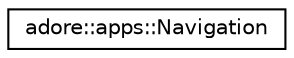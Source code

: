 digraph "Graphical Class Hierarchy"
{
 // LATEX_PDF_SIZE
  edge [fontname="Helvetica",fontsize="10",labelfontname="Helvetica",labelfontsize="10"];
  node [fontname="Helvetica",fontsize="10",shape=record];
  rankdir="LR";
  Node0 [label="adore::apps::Navigation",height=0.2,width=0.4,color="black", fillcolor="white", style="filled",URL="$classadore_1_1apps_1_1Navigation.html",tooltip=" "];
}
